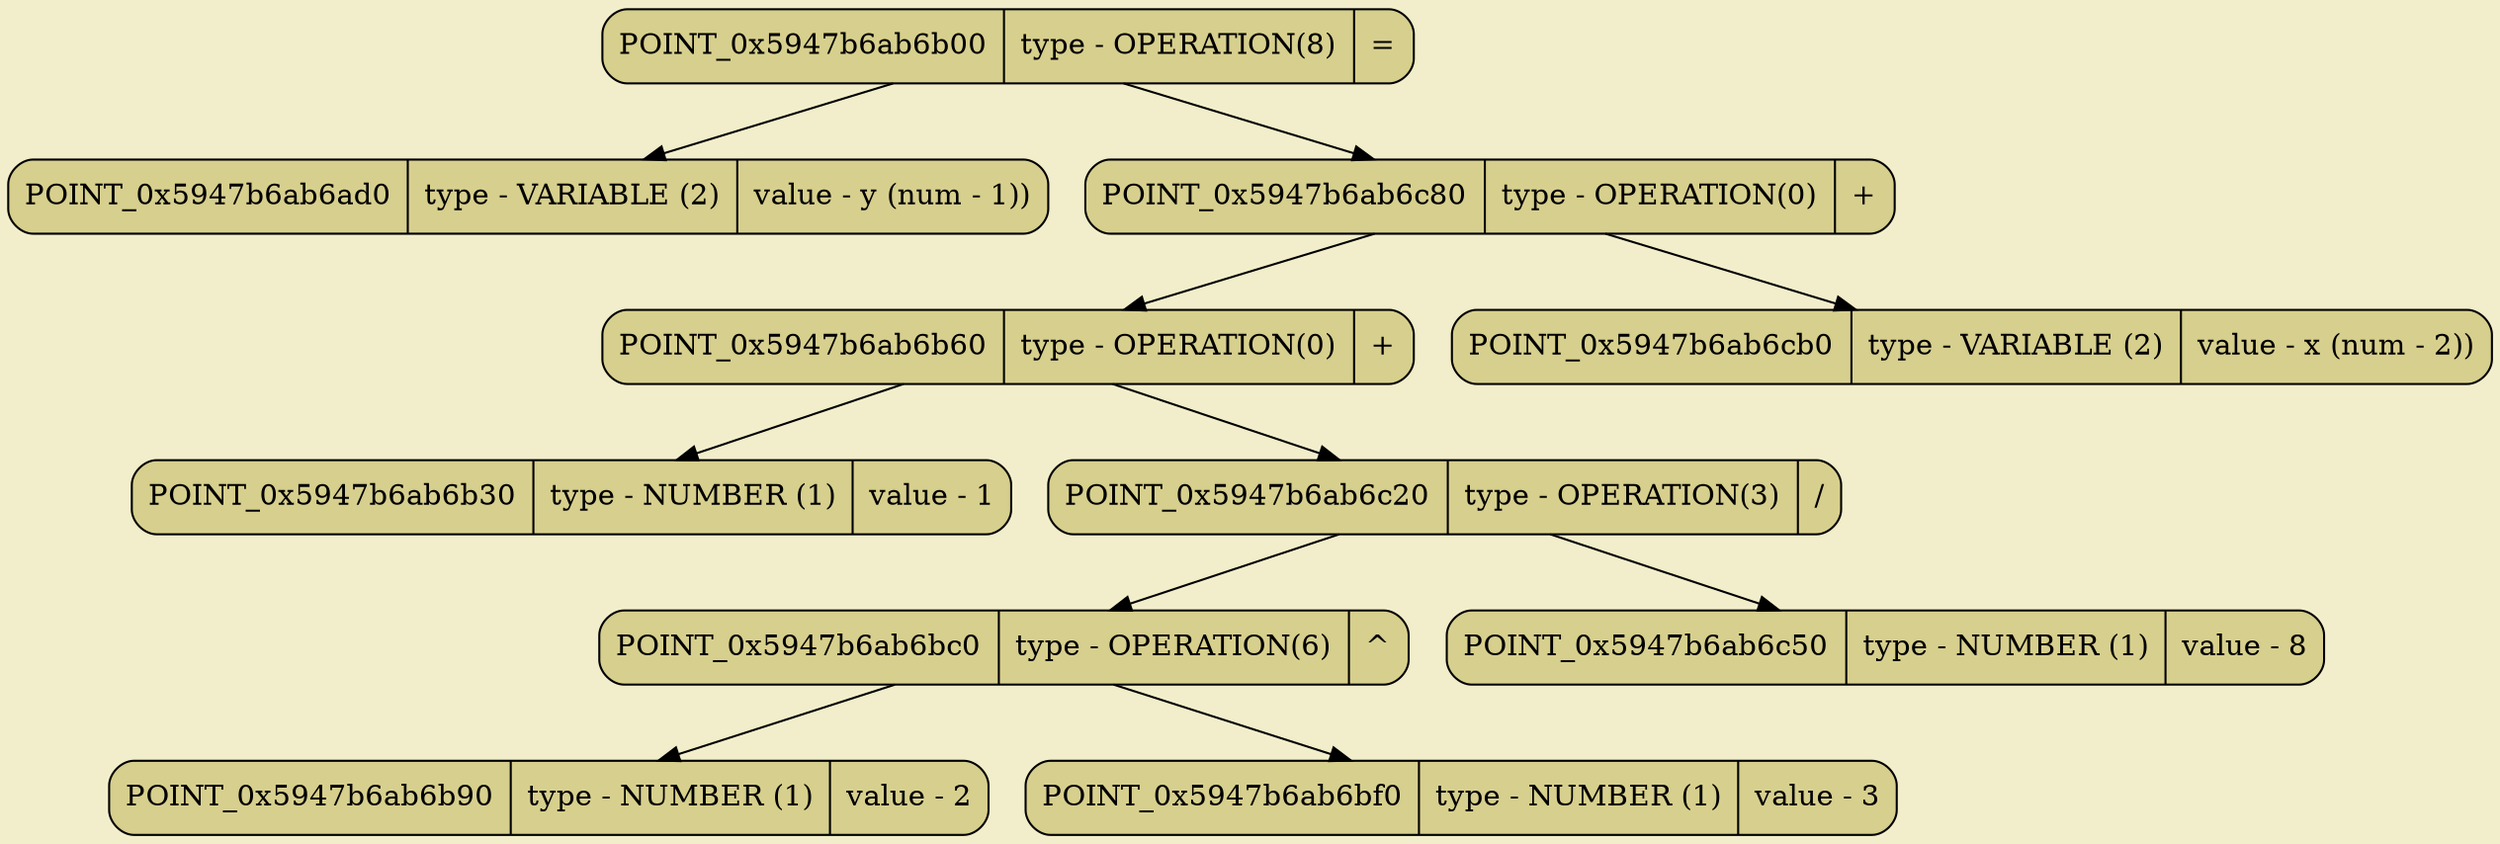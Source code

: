 digraph
{
bgcolor="#F2EECB";
rankdir = TB;
POINT_0x5947b6ab6b00[shape=Mrecord, label = "POINT_0x5947b6ab6b00 | type - OPERATION(8) | =", style="filled",fillcolor="#D7CF8D"]
POINT_0x5947b6ab6ad0[shape=Mrecord, label = "POINT_0x5947b6ab6ad0 | type - VARIABLE (2) | value - y (num - 1))", style="filled",fillcolor="#D7CF8D"]
POINT_0x5947b6ab6c80[shape=Mrecord, label = "POINT_0x5947b6ab6c80 | type - OPERATION(0) | +", style="filled",fillcolor="#D7CF8D"]
POINT_0x5947b6ab6b60[shape=Mrecord, label = "POINT_0x5947b6ab6b60 | type - OPERATION(0) | +", style="filled",fillcolor="#D7CF8D"]
POINT_0x5947b6ab6b30[shape=Mrecord, label = "POINT_0x5947b6ab6b30 | type - NUMBER (1) | value - 1", style="filled",fillcolor="#D7CF8D"]
POINT_0x5947b6ab6c20[shape=Mrecord, label = "POINT_0x5947b6ab6c20 | type - OPERATION(3) | /", style="filled",fillcolor="#D7CF8D"]
POINT_0x5947b6ab6bc0[shape=Mrecord, label = "POINT_0x5947b6ab6bc0 | type - OPERATION(6) | ^", style="filled",fillcolor="#D7CF8D"]
POINT_0x5947b6ab6b90[shape=Mrecord, label = "POINT_0x5947b6ab6b90 | type - NUMBER (1) | value - 2", style="filled",fillcolor="#D7CF8D"]
POINT_0x5947b6ab6bf0[shape=Mrecord, label = "POINT_0x5947b6ab6bf0 | type - NUMBER (1) | value - 3", style="filled",fillcolor="#D7CF8D"]
POINT_0x5947b6ab6c50[shape=Mrecord, label = "POINT_0x5947b6ab6c50 | type - NUMBER (1) | value - 8", style="filled",fillcolor="#D7CF8D"]
POINT_0x5947b6ab6cb0[shape=Mrecord, label = "POINT_0x5947b6ab6cb0 | type - VARIABLE (2) | value - x (num - 2))", style="filled",fillcolor="#D7CF8D"]
POINT_0x5947b6ab6b00 -> POINT_0x5947b6ab6ad0
POINT_0x5947b6ab6b00 -> POINT_0x5947b6ab6c80
POINT_0x5947b6ab6c80 -> POINT_0x5947b6ab6b60
POINT_0x5947b6ab6c80 -> POINT_0x5947b6ab6cb0
POINT_0x5947b6ab6b60 -> POINT_0x5947b6ab6b30
POINT_0x5947b6ab6b60 -> POINT_0x5947b6ab6c20
POINT_0x5947b6ab6c20 -> POINT_0x5947b6ab6bc0
POINT_0x5947b6ab6c20 -> POINT_0x5947b6ab6c50
POINT_0x5947b6ab6bc0 -> POINT_0x5947b6ab6b90
POINT_0x5947b6ab6bc0 -> POINT_0x5947b6ab6bf0
}
